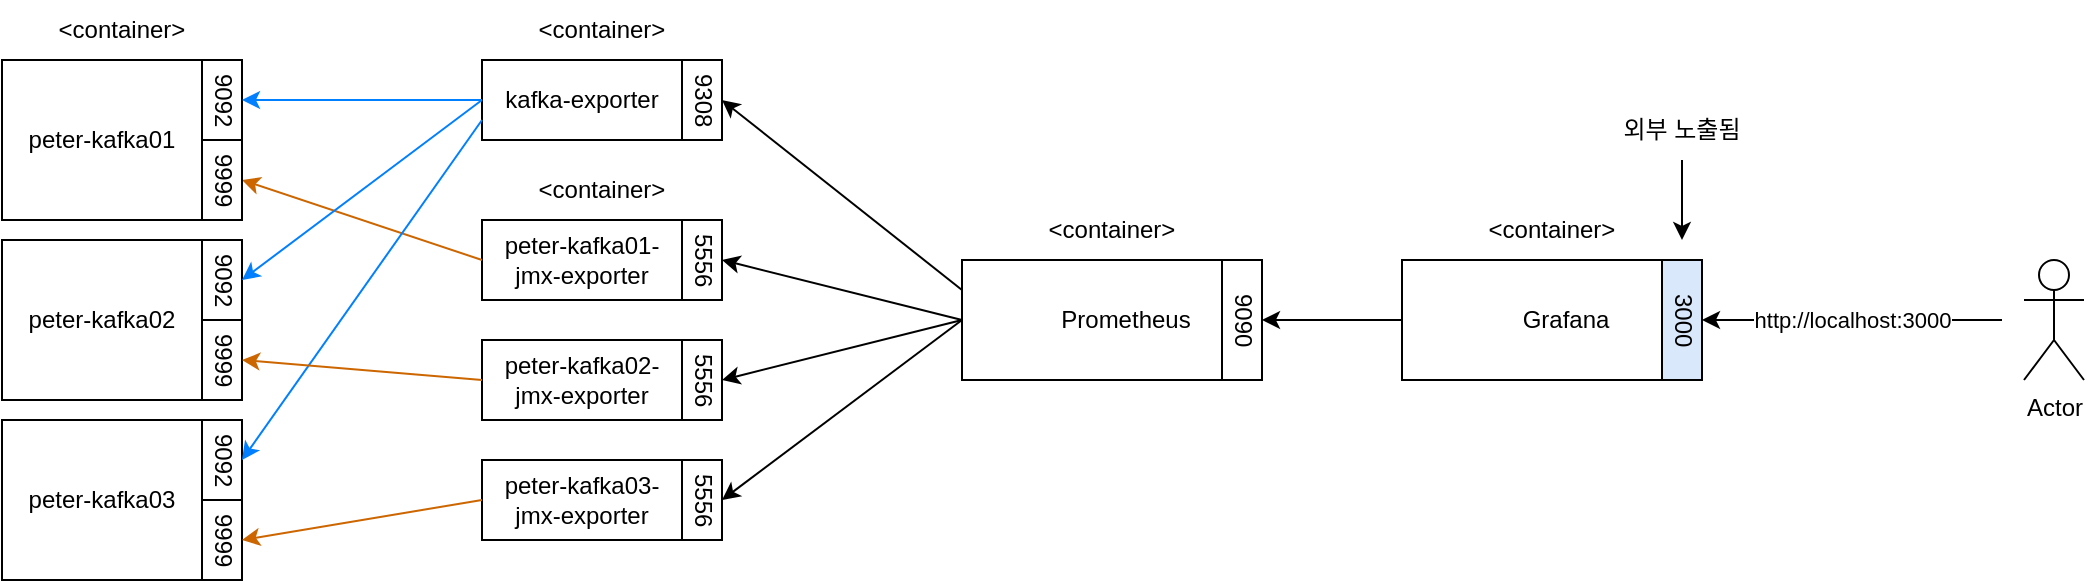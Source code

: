 <mxfile version="27.0.5">
  <diagram id="9p_17n1uSXEkV5oWW82O" name="페이지-2">
    <mxGraphModel dx="1216" dy="810" grid="1" gridSize="10" guides="1" tooltips="1" connect="1" arrows="1" fold="1" page="1" pageScale="1" pageWidth="827" pageHeight="1169" math="0" shadow="0">
      <root>
        <mxCell id="0" />
        <mxCell id="1" parent="0" />
        <mxCell id="jU09x2qex4pAAjnyQNtW-12" value="" style="group" vertex="1" connectable="0" parent="1">
          <mxGeometry x="440" y="160" width="120" height="40" as="geometry" />
        </mxCell>
        <mxCell id="jU09x2qex4pAAjnyQNtW-13" value="kafka-exporter" style="rounded=0;whiteSpace=wrap;html=1;" vertex="1" parent="jU09x2qex4pAAjnyQNtW-12">
          <mxGeometry width="100" height="40" as="geometry" />
        </mxCell>
        <mxCell id="jU09x2qex4pAAjnyQNtW-14" value="9308" style="rounded=0;whiteSpace=wrap;html=1;verticalAlign=middle;textDirection=vertical-lr;" vertex="1" parent="jU09x2qex4pAAjnyQNtW-12">
          <mxGeometry x="100" width="20" height="40" as="geometry" />
        </mxCell>
        <mxCell id="jU09x2qex4pAAjnyQNtW-15" value="" style="group" vertex="1" connectable="0" parent="1">
          <mxGeometry x="440" y="240" width="120" height="40" as="geometry" />
        </mxCell>
        <mxCell id="jU09x2qex4pAAjnyQNtW-16" value="peter-kafka01-&lt;div&gt;jmx-exporter&lt;/div&gt;" style="rounded=0;whiteSpace=wrap;html=1;" vertex="1" parent="jU09x2qex4pAAjnyQNtW-15">
          <mxGeometry width="100" height="40" as="geometry" />
        </mxCell>
        <mxCell id="jU09x2qex4pAAjnyQNtW-17" value="5556" style="rounded=0;whiteSpace=wrap;html=1;verticalAlign=middle;textDirection=vertical-lr;" vertex="1" parent="jU09x2qex4pAAjnyQNtW-15">
          <mxGeometry x="100" width="20" height="40" as="geometry" />
        </mxCell>
        <mxCell id="jU09x2qex4pAAjnyQNtW-18" value="" style="group" vertex="1" connectable="0" parent="1">
          <mxGeometry x="440" y="300" width="120" height="40" as="geometry" />
        </mxCell>
        <mxCell id="jU09x2qex4pAAjnyQNtW-19" value="peter-kafka02-&lt;div&gt;jmx-exporter&lt;/div&gt;" style="rounded=0;whiteSpace=wrap;html=1;" vertex="1" parent="jU09x2qex4pAAjnyQNtW-18">
          <mxGeometry width="100" height="40" as="geometry" />
        </mxCell>
        <mxCell id="jU09x2qex4pAAjnyQNtW-20" value="5556" style="rounded=0;whiteSpace=wrap;html=1;verticalAlign=middle;textDirection=vertical-lr;" vertex="1" parent="jU09x2qex4pAAjnyQNtW-18">
          <mxGeometry x="100" width="20" height="40" as="geometry" />
        </mxCell>
        <mxCell id="jU09x2qex4pAAjnyQNtW-21" value="" style="group" vertex="1" connectable="0" parent="1">
          <mxGeometry x="440" y="360" width="120" height="40" as="geometry" />
        </mxCell>
        <mxCell id="jU09x2qex4pAAjnyQNtW-22" value="peter-kafka03-&lt;div&gt;jmx-exporter&lt;/div&gt;" style="rounded=0;whiteSpace=wrap;html=1;" vertex="1" parent="jU09x2qex4pAAjnyQNtW-21">
          <mxGeometry width="100" height="40" as="geometry" />
        </mxCell>
        <mxCell id="jU09x2qex4pAAjnyQNtW-23" value="5556" style="rounded=0;whiteSpace=wrap;html=1;verticalAlign=middle;textDirection=vertical-lr;" vertex="1" parent="jU09x2qex4pAAjnyQNtW-21">
          <mxGeometry x="100" width="20" height="40" as="geometry" />
        </mxCell>
        <mxCell id="jU09x2qex4pAAjnyQNtW-25" value="" style="endArrow=classic;html=1;rounded=0;entryX=1;entryY=0.5;entryDx=0;entryDy=0;exitX=0;exitY=0.5;exitDx=0;exitDy=0;strokeColor=#CC6600;" edge="1" parent="1" source="jU09x2qex4pAAjnyQNtW-16" target="jU09x2qex4pAAjnyQNtW-3">
          <mxGeometry width="50" height="50" relative="1" as="geometry">
            <mxPoint x="520" y="370" as="sourcePoint" />
            <mxPoint x="570" y="320" as="targetPoint" />
          </mxGeometry>
        </mxCell>
        <mxCell id="jU09x2qex4pAAjnyQNtW-27" value="" style="group" vertex="1" connectable="0" parent="1">
          <mxGeometry x="200" y="160" width="120" height="80" as="geometry" />
        </mxCell>
        <mxCell id="jU09x2qex4pAAjnyQNtW-1" value="peter-kafka01" style="rounded=0;whiteSpace=wrap;html=1;" vertex="1" parent="jU09x2qex4pAAjnyQNtW-27">
          <mxGeometry width="100" height="80" as="geometry" />
        </mxCell>
        <mxCell id="jU09x2qex4pAAjnyQNtW-3" value="9999" style="rounded=0;whiteSpace=wrap;html=1;verticalAlign=middle;textDirection=vertical-lr;fillColor=default;fontColor=default;" vertex="1" parent="jU09x2qex4pAAjnyQNtW-27">
          <mxGeometry x="100" y="40" width="20" height="40" as="geometry" />
        </mxCell>
        <mxCell id="jU09x2qex4pAAjnyQNtW-26" value="9092" style="rounded=0;whiteSpace=wrap;html=1;verticalAlign=middle;textDirection=vertical-lr;" vertex="1" parent="jU09x2qex4pAAjnyQNtW-27">
          <mxGeometry x="100" width="20" height="40" as="geometry" />
        </mxCell>
        <mxCell id="jU09x2qex4pAAjnyQNtW-28" value="" style="group" vertex="1" connectable="0" parent="1">
          <mxGeometry x="200" y="250" width="120" height="80" as="geometry" />
        </mxCell>
        <mxCell id="jU09x2qex4pAAjnyQNtW-29" value="peter-kafka02" style="rounded=0;whiteSpace=wrap;html=1;" vertex="1" parent="jU09x2qex4pAAjnyQNtW-28">
          <mxGeometry width="100" height="80" as="geometry" />
        </mxCell>
        <mxCell id="jU09x2qex4pAAjnyQNtW-30" value="9999" style="rounded=0;whiteSpace=wrap;html=1;verticalAlign=middle;textDirection=vertical-lr;fillColor=default;fontColor=default;" vertex="1" parent="jU09x2qex4pAAjnyQNtW-28">
          <mxGeometry x="100" y="40" width="20" height="40" as="geometry" />
        </mxCell>
        <mxCell id="jU09x2qex4pAAjnyQNtW-31" value="9092" style="rounded=0;whiteSpace=wrap;html=1;verticalAlign=middle;textDirection=vertical-lr;" vertex="1" parent="jU09x2qex4pAAjnyQNtW-28">
          <mxGeometry x="100" width="20" height="40" as="geometry" />
        </mxCell>
        <mxCell id="jU09x2qex4pAAjnyQNtW-32" value="" style="group" vertex="1" connectable="0" parent="1">
          <mxGeometry x="200" y="340" width="120" height="80" as="geometry" />
        </mxCell>
        <mxCell id="jU09x2qex4pAAjnyQNtW-33" value="peter-kafka03" style="rounded=0;whiteSpace=wrap;html=1;" vertex="1" parent="jU09x2qex4pAAjnyQNtW-32">
          <mxGeometry width="100" height="80" as="geometry" />
        </mxCell>
        <mxCell id="jU09x2qex4pAAjnyQNtW-34" value="9999" style="rounded=0;whiteSpace=wrap;html=1;verticalAlign=middle;textDirection=vertical-lr;fontColor=default;fillColor=default;" vertex="1" parent="jU09x2qex4pAAjnyQNtW-32">
          <mxGeometry x="100" y="40" width="20" height="40" as="geometry" />
        </mxCell>
        <mxCell id="jU09x2qex4pAAjnyQNtW-35" value="9092" style="rounded=0;whiteSpace=wrap;html=1;verticalAlign=middle;textDirection=vertical-lr;" vertex="1" parent="jU09x2qex4pAAjnyQNtW-32">
          <mxGeometry x="100" width="20" height="40" as="geometry" />
        </mxCell>
        <mxCell id="jU09x2qex4pAAjnyQNtW-40" value="" style="endArrow=classic;html=1;rounded=0;entryX=1;entryY=0.5;entryDx=0;entryDy=0;exitX=0;exitY=0.5;exitDx=0;exitDy=0;strokeColor=#007FFF;" edge="1" parent="1" source="jU09x2qex4pAAjnyQNtW-13" target="jU09x2qex4pAAjnyQNtW-26">
          <mxGeometry width="50" height="50" relative="1" as="geometry">
            <mxPoint x="520" y="370" as="sourcePoint" />
            <mxPoint x="570" y="320" as="targetPoint" />
          </mxGeometry>
        </mxCell>
        <mxCell id="jU09x2qex4pAAjnyQNtW-41" value="" style="endArrow=classic;html=1;rounded=0;entryX=1;entryY=0.5;entryDx=0;entryDy=0;exitX=0;exitY=0.5;exitDx=0;exitDy=0;strokeColor=#007FFF;" edge="1" parent="1" source="jU09x2qex4pAAjnyQNtW-13" target="jU09x2qex4pAAjnyQNtW-31">
          <mxGeometry width="50" height="50" relative="1" as="geometry">
            <mxPoint x="420" y="170" as="sourcePoint" />
            <mxPoint x="330" y="190" as="targetPoint" />
          </mxGeometry>
        </mxCell>
        <mxCell id="jU09x2qex4pAAjnyQNtW-42" value="" style="endArrow=classic;html=1;rounded=0;entryX=1;entryY=0.5;entryDx=0;entryDy=0;exitX=0;exitY=0.75;exitDx=0;exitDy=0;strokeColor=#007FFF;" edge="1" parent="1" source="jU09x2qex4pAAjnyQNtW-13" target="jU09x2qex4pAAjnyQNtW-35">
          <mxGeometry width="50" height="50" relative="1" as="geometry">
            <mxPoint x="450" y="150" as="sourcePoint" />
            <mxPoint x="330" y="280" as="targetPoint" />
          </mxGeometry>
        </mxCell>
        <mxCell id="jU09x2qex4pAAjnyQNtW-43" value="" style="endArrow=classic;html=1;rounded=0;entryX=1;entryY=0.5;entryDx=0;entryDy=0;exitX=0;exitY=0.5;exitDx=0;exitDy=0;strokeColor=#CC6600;" edge="1" parent="1" source="jU09x2qex4pAAjnyQNtW-19" target="jU09x2qex4pAAjnyQNtW-30">
          <mxGeometry width="50" height="50" relative="1" as="geometry">
            <mxPoint x="450" y="270" as="sourcePoint" />
            <mxPoint x="330" y="230" as="targetPoint" />
          </mxGeometry>
        </mxCell>
        <mxCell id="jU09x2qex4pAAjnyQNtW-44" value="" style="endArrow=classic;html=1;rounded=0;entryX=1;entryY=0.5;entryDx=0;entryDy=0;exitX=0;exitY=0.5;exitDx=0;exitDy=0;strokeColor=#CC6600;" edge="1" parent="1" source="jU09x2qex4pAAjnyQNtW-22" target="jU09x2qex4pAAjnyQNtW-34">
          <mxGeometry width="50" height="50" relative="1" as="geometry">
            <mxPoint x="450" y="330" as="sourcePoint" />
            <mxPoint x="330" y="320" as="targetPoint" />
          </mxGeometry>
        </mxCell>
        <mxCell id="jU09x2qex4pAAjnyQNtW-52" value="" style="endArrow=classic;html=1;rounded=0;exitX=0;exitY=0.25;exitDx=0;exitDy=0;entryX=1;entryY=0.5;entryDx=0;entryDy=0;" edge="1" parent="1" source="jU09x2qex4pAAjnyQNtW-45" target="jU09x2qex4pAAjnyQNtW-14">
          <mxGeometry width="50" height="50" relative="1" as="geometry">
            <mxPoint x="520" y="370" as="sourcePoint" />
            <mxPoint x="570" y="320" as="targetPoint" />
          </mxGeometry>
        </mxCell>
        <mxCell id="jU09x2qex4pAAjnyQNtW-53" value="" style="endArrow=classic;html=1;rounded=0;exitX=0;exitY=0.5;exitDx=0;exitDy=0;entryX=1;entryY=0.5;entryDx=0;entryDy=0;" edge="1" parent="1" source="jU09x2qex4pAAjnyQNtW-45" target="jU09x2qex4pAAjnyQNtW-17">
          <mxGeometry width="50" height="50" relative="1" as="geometry">
            <mxPoint x="690" y="285" as="sourcePoint" />
            <mxPoint x="570" y="190" as="targetPoint" />
          </mxGeometry>
        </mxCell>
        <mxCell id="jU09x2qex4pAAjnyQNtW-54" value="" style="endArrow=classic;html=1;rounded=0;exitX=0;exitY=0.5;exitDx=0;exitDy=0;entryX=1;entryY=0.5;entryDx=0;entryDy=0;" edge="1" parent="1" source="jU09x2qex4pAAjnyQNtW-45" target="jU09x2qex4pAAjnyQNtW-20">
          <mxGeometry width="50" height="50" relative="1" as="geometry">
            <mxPoint x="690" y="300" as="sourcePoint" />
            <mxPoint x="570" y="270" as="targetPoint" />
          </mxGeometry>
        </mxCell>
        <mxCell id="jU09x2qex4pAAjnyQNtW-55" value="" style="endArrow=classic;html=1;rounded=0;exitX=0;exitY=0.5;exitDx=0;exitDy=0;entryX=1;entryY=0.5;entryDx=0;entryDy=0;" edge="1" parent="1" source="jU09x2qex4pAAjnyQNtW-45" target="jU09x2qex4pAAjnyQNtW-23">
          <mxGeometry width="50" height="50" relative="1" as="geometry">
            <mxPoint x="690" y="300" as="sourcePoint" />
            <mxPoint x="570" y="330" as="targetPoint" />
          </mxGeometry>
        </mxCell>
        <mxCell id="jU09x2qex4pAAjnyQNtW-56" value="" style="group" vertex="1" connectable="0" parent="1">
          <mxGeometry x="900" y="260" width="130" height="60" as="geometry" />
        </mxCell>
        <mxCell id="jU09x2qex4pAAjnyQNtW-57" value="" style="rounded=0;whiteSpace=wrap;html=1;align=right;" vertex="1" parent="jU09x2qex4pAAjnyQNtW-56">
          <mxGeometry width="130" height="60" as="geometry" />
        </mxCell>
        <mxCell id="jU09x2qex4pAAjnyQNtW-59" value="&lt;div style=&quot;text-align: right;&quot;&gt;&lt;span style=&quot;background-color: transparent;&quot;&gt;Grafana&lt;/span&gt;&lt;/div&gt;" style="text;html=1;align=center;verticalAlign=middle;whiteSpace=wrap;rounded=0;" vertex="1" parent="jU09x2qex4pAAjnyQNtW-56">
          <mxGeometry x="44" y="15" width="76" height="30" as="geometry" />
        </mxCell>
        <mxCell id="jU09x2qex4pAAjnyQNtW-62" value="" style="shape=image;verticalLabelPosition=bottom;labelBackgroundColor=default;verticalAlign=top;aspect=fixed;imageAspect=0;image=https://grafana.com/static/assets/img/fav32.png;" vertex="1" parent="jU09x2qex4pAAjnyQNtW-56">
          <mxGeometry x="12" y="14" width="32" height="32" as="geometry" />
        </mxCell>
        <mxCell id="jU09x2qex4pAAjnyQNtW-61" value="" style="endArrow=classic;html=1;rounded=0;exitX=0;exitY=0.5;exitDx=0;exitDy=0;entryX=1;entryY=0.5;entryDx=0;entryDy=0;" edge="1" parent="1" source="jU09x2qex4pAAjnyQNtW-57" target="jU09x2qex4pAAjnyQNtW-63">
          <mxGeometry width="50" height="50" relative="1" as="geometry">
            <mxPoint x="760" y="370" as="sourcePoint" />
            <mxPoint x="850" y="290" as="targetPoint" />
          </mxGeometry>
        </mxCell>
        <mxCell id="jU09x2qex4pAAjnyQNtW-64" value="" style="group" vertex="1" connectable="0" parent="1">
          <mxGeometry x="680" y="260" width="150" height="60" as="geometry" />
        </mxCell>
        <mxCell id="jU09x2qex4pAAjnyQNtW-51" value="" style="group" vertex="1" connectable="0" parent="jU09x2qex4pAAjnyQNtW-64">
          <mxGeometry width="130" height="60" as="geometry" />
        </mxCell>
        <mxCell id="jU09x2qex4pAAjnyQNtW-45" value="" style="rounded=0;whiteSpace=wrap;html=1;align=right;" vertex="1" parent="jU09x2qex4pAAjnyQNtW-51">
          <mxGeometry width="130" height="60" as="geometry" />
        </mxCell>
        <mxCell id="jU09x2qex4pAAjnyQNtW-49" value="" style="shape=image;verticalLabelPosition=bottom;labelBackgroundColor=default;verticalAlign=top;aspect=fixed;imageAspect=0;image=https://prometheus.io/assets/favicons/favicon.ico;" vertex="1" parent="jU09x2qex4pAAjnyQNtW-51">
          <mxGeometry x="10" y="13" width="34" height="34" as="geometry" />
        </mxCell>
        <mxCell id="jU09x2qex4pAAjnyQNtW-50" value="&lt;span style=&quot;text-align: right;&quot;&gt;Prometheus&lt;/span&gt;" style="text;html=1;align=center;verticalAlign=middle;whiteSpace=wrap;rounded=0;" vertex="1" parent="jU09x2qex4pAAjnyQNtW-51">
          <mxGeometry x="44" y="15" width="76" height="30" as="geometry" />
        </mxCell>
        <mxCell id="jU09x2qex4pAAjnyQNtW-63" value="9090" style="rounded=0;whiteSpace=wrap;html=1;verticalAlign=middle;textDirection=vertical-lr;" vertex="1" parent="jU09x2qex4pAAjnyQNtW-64">
          <mxGeometry x="130" width="20" height="60" as="geometry" />
        </mxCell>
        <mxCell id="jU09x2qex4pAAjnyQNtW-65" value="3000" style="rounded=0;whiteSpace=wrap;html=1;verticalAlign=middle;textDirection=vertical-lr;fillColor=#dae8fc;strokeColor=default;" vertex="1" parent="1">
          <mxGeometry x="1030" y="260" width="20" height="60" as="geometry" />
        </mxCell>
        <mxCell id="jU09x2qex4pAAjnyQNtW-66" value="Actor" style="shape=umlActor;verticalLabelPosition=bottom;verticalAlign=top;html=1;outlineConnect=0;" vertex="1" parent="1">
          <mxGeometry x="1211" y="260" width="30" height="60" as="geometry" />
        </mxCell>
        <mxCell id="jU09x2qex4pAAjnyQNtW-67" value="http://localhost:3000" style="endArrow=classic;html=1;rounded=0;entryX=1;entryY=0.5;entryDx=0;entryDy=0;" edge="1" parent="1" target="jU09x2qex4pAAjnyQNtW-65">
          <mxGeometry width="50" height="50" relative="1" as="geometry">
            <mxPoint x="1200" y="290" as="sourcePoint" />
            <mxPoint x="750" y="330" as="targetPoint" />
          </mxGeometry>
        </mxCell>
        <mxCell id="jU09x2qex4pAAjnyQNtW-68" value="" style="endArrow=classic;html=1;rounded=0;" edge="1" parent="1">
          <mxGeometry width="50" height="50" relative="1" as="geometry">
            <mxPoint x="1040" y="210" as="sourcePoint" />
            <mxPoint x="1040" y="250" as="targetPoint" />
          </mxGeometry>
        </mxCell>
        <mxCell id="jU09x2qex4pAAjnyQNtW-70" value="외부 노출됨" style="text;html=1;align=center;verticalAlign=middle;whiteSpace=wrap;rounded=0;" vertex="1" parent="1">
          <mxGeometry x="995" y="180" width="90" height="30" as="geometry" />
        </mxCell>
        <mxCell id="jU09x2qex4pAAjnyQNtW-71" value="&amp;lt;container&amp;gt;" style="text;html=1;align=center;verticalAlign=middle;whiteSpace=wrap;rounded=0;" vertex="1" parent="1">
          <mxGeometry x="210" y="130" width="100" height="30" as="geometry" />
        </mxCell>
        <mxCell id="jU09x2qex4pAAjnyQNtW-72" value="&amp;lt;container&amp;gt;" style="text;html=1;align=center;verticalAlign=middle;whiteSpace=wrap;rounded=0;" vertex="1" parent="1">
          <mxGeometry x="450" y="130" width="100" height="30" as="geometry" />
        </mxCell>
        <mxCell id="jU09x2qex4pAAjnyQNtW-73" value="&amp;lt;container&amp;gt;" style="text;html=1;align=center;verticalAlign=middle;whiteSpace=wrap;rounded=0;" vertex="1" parent="1">
          <mxGeometry x="450" y="210" width="100" height="30" as="geometry" />
        </mxCell>
        <mxCell id="jU09x2qex4pAAjnyQNtW-74" value="&amp;lt;container&amp;gt;" style="text;html=1;align=center;verticalAlign=middle;whiteSpace=wrap;rounded=0;" vertex="1" parent="1">
          <mxGeometry x="680" y="230" width="150" height="30" as="geometry" />
        </mxCell>
        <mxCell id="jU09x2qex4pAAjnyQNtW-75" value="&amp;lt;container&amp;gt;" style="text;html=1;align=center;verticalAlign=middle;whiteSpace=wrap;rounded=0;" vertex="1" parent="1">
          <mxGeometry x="900" y="230" width="150" height="30" as="geometry" />
        </mxCell>
      </root>
    </mxGraphModel>
  </diagram>
</mxfile>
